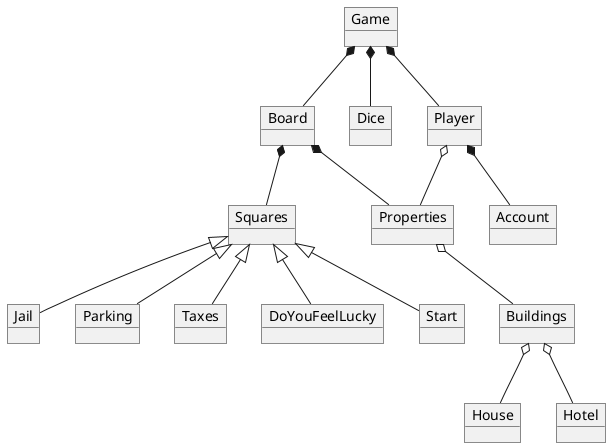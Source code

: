 @startuml


object Game
object Board
object Buildings
object Squares
object Dice
object Player
object Account
object Jail
object Parking
object Taxes
object DoYouFeelLucky
object House
object Hotel
object Properties
object Start


Properties o-- Buildings
Squares <|-- Jail
Squares <|-- Parking
Squares <|-- Taxes
Squares <|-- DoYouFeelLucky
Squares <|-- Start
Buildings o-- Hotel
Buildings o-- House
Board *-- Properties
Player o-- Properties




Board *-- Squares
Game *-- Board
Game *-- Dice
Game *-- Player
Player *-- Account

@enduml